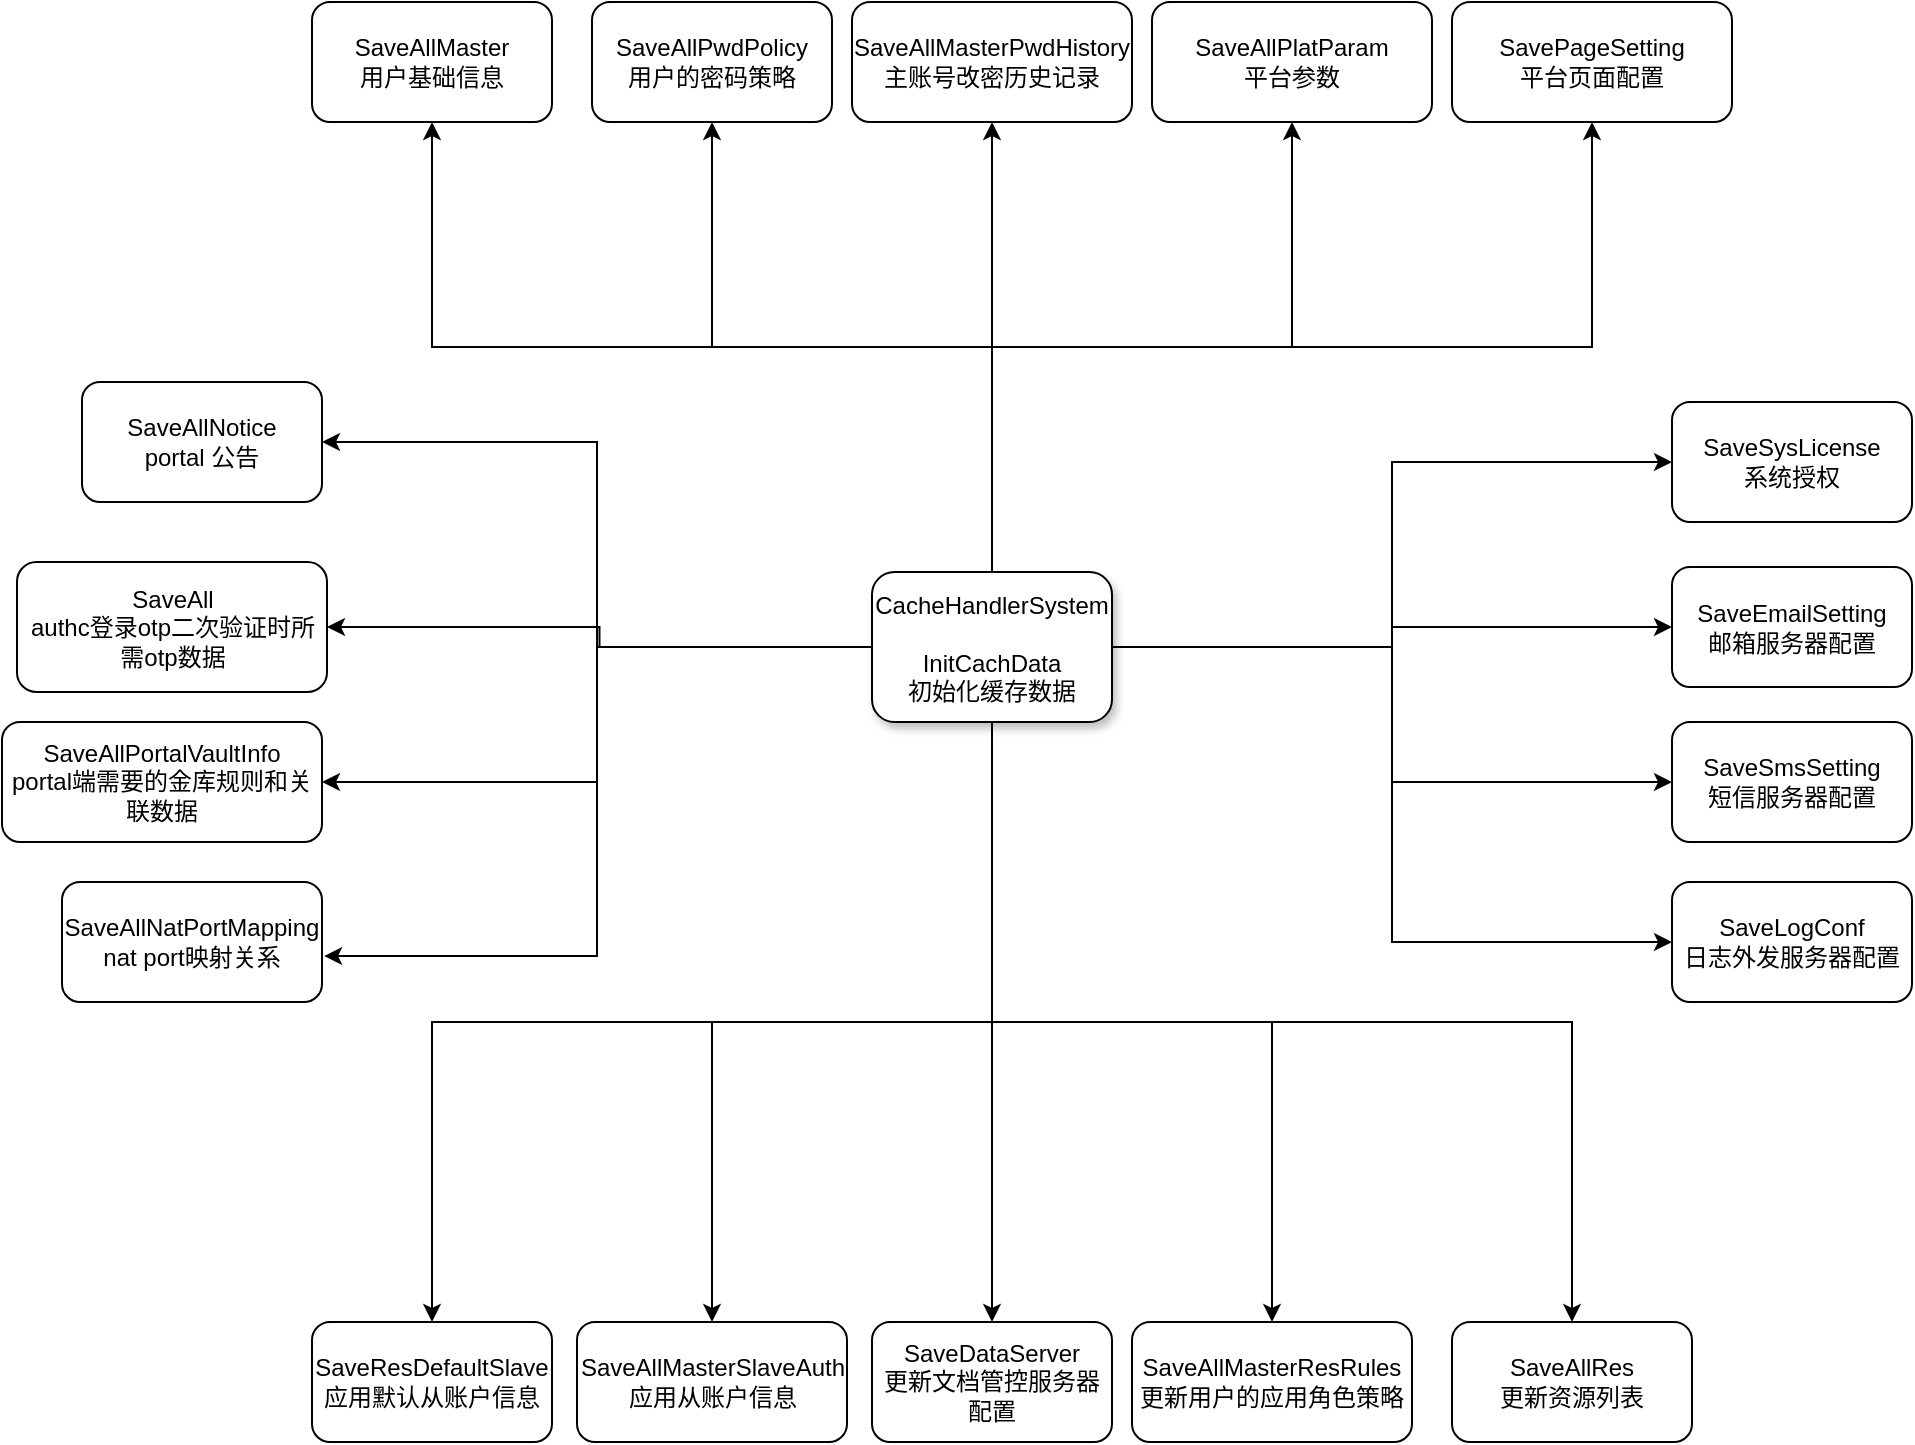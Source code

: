 <mxfile version="20.5.1" type="github">
  <diagram name="Page-1" id="10a91c8b-09ff-31b1-d368-03940ed4cc9e">
    <mxGraphModel dx="1064" dy="784" grid="1" gridSize="10" guides="1" tooltips="1" connect="1" arrows="1" fold="1" page="1" pageScale="1" pageWidth="1100" pageHeight="850" background="none" math="0" shadow="0">
      <root>
        <mxCell id="0" />
        <mxCell id="1" parent="0" />
        <mxCell id="guZS1y_OzkmB-TQ8dY6Z-22" style="edgeStyle=orthogonalEdgeStyle;rounded=0;orthogonalLoop=1;jettySize=auto;html=1;exitX=0.5;exitY=0;exitDx=0;exitDy=0;" edge="1" parent="1" source="62893188c0fa7362-1" target="guZS1y_OzkmB-TQ8dY6Z-3">
          <mxGeometry relative="1" as="geometry" />
        </mxCell>
        <mxCell id="guZS1y_OzkmB-TQ8dY6Z-23" style="edgeStyle=orthogonalEdgeStyle;rounded=0;orthogonalLoop=1;jettySize=auto;html=1;exitX=0.5;exitY=0;exitDx=0;exitDy=0;entryX=0.5;entryY=1;entryDx=0;entryDy=0;" edge="1" parent="1" source="62893188c0fa7362-1" target="guZS1y_OzkmB-TQ8dY6Z-2">
          <mxGeometry relative="1" as="geometry" />
        </mxCell>
        <mxCell id="guZS1y_OzkmB-TQ8dY6Z-24" style="edgeStyle=orthogonalEdgeStyle;rounded=0;orthogonalLoop=1;jettySize=auto;html=1;exitX=0.5;exitY=0;exitDx=0;exitDy=0;entryX=0.5;entryY=1;entryDx=0;entryDy=0;" edge="1" parent="1" source="62893188c0fa7362-1" target="guZS1y_OzkmB-TQ8dY6Z-4">
          <mxGeometry relative="1" as="geometry" />
        </mxCell>
        <mxCell id="guZS1y_OzkmB-TQ8dY6Z-25" style="edgeStyle=orthogonalEdgeStyle;rounded=0;orthogonalLoop=1;jettySize=auto;html=1;exitX=0.5;exitY=0;exitDx=0;exitDy=0;entryX=0.5;entryY=1;entryDx=0;entryDy=0;" edge="1" parent="1" source="62893188c0fa7362-1" target="guZS1y_OzkmB-TQ8dY6Z-5">
          <mxGeometry relative="1" as="geometry" />
        </mxCell>
        <mxCell id="guZS1y_OzkmB-TQ8dY6Z-26" style="edgeStyle=orthogonalEdgeStyle;rounded=0;orthogonalLoop=1;jettySize=auto;html=1;exitX=0.5;exitY=0;exitDx=0;exitDy=0;" edge="1" parent="1" source="62893188c0fa7362-1" target="guZS1y_OzkmB-TQ8dY6Z-1">
          <mxGeometry relative="1" as="geometry" />
        </mxCell>
        <mxCell id="guZS1y_OzkmB-TQ8dY6Z-27" style="edgeStyle=orthogonalEdgeStyle;rounded=0;orthogonalLoop=1;jettySize=auto;html=1;exitX=0.5;exitY=1;exitDx=0;exitDy=0;" edge="1" parent="1" source="62893188c0fa7362-1" target="guZS1y_OzkmB-TQ8dY6Z-14">
          <mxGeometry relative="1" as="geometry">
            <mxPoint x="540" y="370" as="sourcePoint" />
          </mxGeometry>
        </mxCell>
        <mxCell id="guZS1y_OzkmB-TQ8dY6Z-28" style="edgeStyle=orthogonalEdgeStyle;rounded=0;orthogonalLoop=1;jettySize=auto;html=1;exitX=0.5;exitY=1;exitDx=0;exitDy=0;entryX=0.5;entryY=0;entryDx=0;entryDy=0;" edge="1" parent="1" source="62893188c0fa7362-1" target="guZS1y_OzkmB-TQ8dY6Z-13">
          <mxGeometry relative="1" as="geometry" />
        </mxCell>
        <mxCell id="guZS1y_OzkmB-TQ8dY6Z-29" style="edgeStyle=orthogonalEdgeStyle;rounded=0;orthogonalLoop=1;jettySize=auto;html=1;exitX=0.5;exitY=1;exitDx=0;exitDy=0;" edge="1" parent="1" source="62893188c0fa7362-1" target="guZS1y_OzkmB-TQ8dY6Z-12">
          <mxGeometry relative="1" as="geometry" />
        </mxCell>
        <mxCell id="guZS1y_OzkmB-TQ8dY6Z-30" style="edgeStyle=orthogonalEdgeStyle;rounded=0;orthogonalLoop=1;jettySize=auto;html=1;exitX=0.5;exitY=1;exitDx=0;exitDy=0;" edge="1" parent="1" source="62893188c0fa7362-1" target="guZS1y_OzkmB-TQ8dY6Z-11">
          <mxGeometry relative="1" as="geometry" />
        </mxCell>
        <mxCell id="guZS1y_OzkmB-TQ8dY6Z-33" style="edgeStyle=orthogonalEdgeStyle;rounded=0;orthogonalLoop=1;jettySize=auto;html=1;exitX=0.5;exitY=1;exitDx=0;exitDy=0;" edge="1" parent="1" source="62893188c0fa7362-1" target="guZS1y_OzkmB-TQ8dY6Z-10">
          <mxGeometry relative="1" as="geometry" />
        </mxCell>
        <mxCell id="guZS1y_OzkmB-TQ8dY6Z-34" style="edgeStyle=orthogonalEdgeStyle;rounded=0;orthogonalLoop=1;jettySize=auto;html=1;exitX=0;exitY=0.5;exitDx=0;exitDy=0;entryX=1;entryY=0.5;entryDx=0;entryDy=0;" edge="1" parent="1" source="62893188c0fa7362-1" target="guZS1y_OzkmB-TQ8dY6Z-18">
          <mxGeometry relative="1" as="geometry" />
        </mxCell>
        <mxCell id="guZS1y_OzkmB-TQ8dY6Z-35" style="edgeStyle=orthogonalEdgeStyle;rounded=0;orthogonalLoop=1;jettySize=auto;html=1;exitX=1;exitY=0.5;exitDx=0;exitDy=0;" edge="1" parent="1" source="62893188c0fa7362-1" target="guZS1y_OzkmB-TQ8dY6Z-7">
          <mxGeometry relative="1" as="geometry" />
        </mxCell>
        <mxCell id="guZS1y_OzkmB-TQ8dY6Z-36" style="edgeStyle=orthogonalEdgeStyle;rounded=0;orthogonalLoop=1;jettySize=auto;html=1;exitX=0;exitY=0.5;exitDx=0;exitDy=0;entryX=1;entryY=0.5;entryDx=0;entryDy=0;" edge="1" parent="1" source="62893188c0fa7362-1" target="guZS1y_OzkmB-TQ8dY6Z-19">
          <mxGeometry relative="1" as="geometry" />
        </mxCell>
        <mxCell id="guZS1y_OzkmB-TQ8dY6Z-37" style="edgeStyle=orthogonalEdgeStyle;rounded=0;orthogonalLoop=1;jettySize=auto;html=1;exitX=0;exitY=0.5;exitDx=0;exitDy=0;entryX=1;entryY=0.5;entryDx=0;entryDy=0;" edge="1" parent="1" source="62893188c0fa7362-1" target="guZS1y_OzkmB-TQ8dY6Z-16">
          <mxGeometry relative="1" as="geometry" />
        </mxCell>
        <mxCell id="guZS1y_OzkmB-TQ8dY6Z-38" style="edgeStyle=orthogonalEdgeStyle;rounded=0;orthogonalLoop=1;jettySize=auto;html=1;exitX=0;exitY=0.5;exitDx=0;exitDy=0;entryX=1.008;entryY=0.617;entryDx=0;entryDy=0;entryPerimeter=0;" edge="1" parent="1" source="62893188c0fa7362-1" target="guZS1y_OzkmB-TQ8dY6Z-15">
          <mxGeometry relative="1" as="geometry" />
        </mxCell>
        <mxCell id="guZS1y_OzkmB-TQ8dY6Z-39" style="edgeStyle=orthogonalEdgeStyle;rounded=0;orthogonalLoop=1;jettySize=auto;html=1;exitX=1;exitY=0.5;exitDx=0;exitDy=0;entryX=0;entryY=0.5;entryDx=0;entryDy=0;" edge="1" parent="1" source="62893188c0fa7362-1" target="guZS1y_OzkmB-TQ8dY6Z-6">
          <mxGeometry relative="1" as="geometry" />
        </mxCell>
        <mxCell id="guZS1y_OzkmB-TQ8dY6Z-40" style="edgeStyle=orthogonalEdgeStyle;rounded=0;orthogonalLoop=1;jettySize=auto;html=1;exitX=1;exitY=0.5;exitDx=0;exitDy=0;entryX=0;entryY=0.5;entryDx=0;entryDy=0;" edge="1" parent="1" source="62893188c0fa7362-1" target="guZS1y_OzkmB-TQ8dY6Z-8">
          <mxGeometry relative="1" as="geometry" />
        </mxCell>
        <mxCell id="guZS1y_OzkmB-TQ8dY6Z-41" style="edgeStyle=orthogonalEdgeStyle;rounded=0;orthogonalLoop=1;jettySize=auto;html=1;exitX=1;exitY=0.5;exitDx=0;exitDy=0;entryX=0;entryY=0.5;entryDx=0;entryDy=0;" edge="1" parent="1" source="62893188c0fa7362-1" target="guZS1y_OzkmB-TQ8dY6Z-9">
          <mxGeometry relative="1" as="geometry" />
        </mxCell>
        <mxCell id="62893188c0fa7362-1" value="&lt;span style=&quot;font-family: Helvetica;&quot;&gt;CacheHandlerSystem&lt;br&gt;&lt;br&gt;InitCachData&lt;/span&gt;&lt;br style=&quot;font-family: Helvetica;&quot;&gt;&lt;span style=&quot;font-family: Helvetica;&quot;&gt;初始化缓存数据&lt;/span&gt;" style="whiteSpace=wrap;html=1;rounded=1;shadow=1;labelBackgroundColor=none;strokeWidth=1;fontFamily=Verdana;fontSize=12;align=center;" parent="1" vertex="1">
          <mxGeometry x="480" y="335" width="120" height="75" as="geometry" />
        </mxCell>
        <mxCell id="guZS1y_OzkmB-TQ8dY6Z-1" value="SaveAllMaster&lt;br&gt;用户基础信息" style="rounded=1;whiteSpace=wrap;html=1;" vertex="1" parent="1">
          <mxGeometry x="200" y="50" width="120" height="60" as="geometry" />
        </mxCell>
        <mxCell id="guZS1y_OzkmB-TQ8dY6Z-2" value="SaveAllPwdPolicy&lt;br&gt;用户的密码策略" style="rounded=1;whiteSpace=wrap;html=1;" vertex="1" parent="1">
          <mxGeometry x="340" y="50" width="120" height="60" as="geometry" />
        </mxCell>
        <mxCell id="guZS1y_OzkmB-TQ8dY6Z-3" value="SaveAllMasterPwdHistory&lt;br&gt;主账号改密历史记录" style="rounded=1;whiteSpace=wrap;html=1;" vertex="1" parent="1">
          <mxGeometry x="470" y="50" width="140" height="60" as="geometry" />
        </mxCell>
        <mxCell id="guZS1y_OzkmB-TQ8dY6Z-4" value="SaveAllPlatParam&lt;br&gt;平台参数" style="rounded=1;whiteSpace=wrap;html=1;" vertex="1" parent="1">
          <mxGeometry x="620" y="50" width="140" height="60" as="geometry" />
        </mxCell>
        <mxCell id="guZS1y_OzkmB-TQ8dY6Z-5" value="SavePageSetting&lt;br&gt;平台页面配置" style="rounded=1;whiteSpace=wrap;html=1;" vertex="1" parent="1">
          <mxGeometry x="770" y="50" width="140" height="60" as="geometry" />
        </mxCell>
        <mxCell id="guZS1y_OzkmB-TQ8dY6Z-6" value="SaveSysLicense&lt;br&gt;系统授权" style="rounded=1;whiteSpace=wrap;html=1;" vertex="1" parent="1">
          <mxGeometry x="880" y="250" width="120" height="60" as="geometry" />
        </mxCell>
        <mxCell id="guZS1y_OzkmB-TQ8dY6Z-7" value="SaveEmailSetting&lt;br&gt;邮箱服务器配置" style="rounded=1;whiteSpace=wrap;html=1;" vertex="1" parent="1">
          <mxGeometry x="880" y="332.5" width="120" height="60" as="geometry" />
        </mxCell>
        <mxCell id="guZS1y_OzkmB-TQ8dY6Z-8" value="SaveSmsSetting&lt;br&gt;短信服务器配置" style="rounded=1;whiteSpace=wrap;html=1;" vertex="1" parent="1">
          <mxGeometry x="880" y="410" width="120" height="60" as="geometry" />
        </mxCell>
        <mxCell id="guZS1y_OzkmB-TQ8dY6Z-9" value="SaveLogConf&lt;br&gt;日志外发服务器配置" style="rounded=1;whiteSpace=wrap;html=1;" vertex="1" parent="1">
          <mxGeometry x="880" y="490" width="120" height="60" as="geometry" />
        </mxCell>
        <mxCell id="guZS1y_OzkmB-TQ8dY6Z-10" value="SaveAllRes&lt;br&gt;更新资源列表" style="rounded=1;whiteSpace=wrap;html=1;" vertex="1" parent="1">
          <mxGeometry x="770" y="710" width="120" height="60" as="geometry" />
        </mxCell>
        <mxCell id="guZS1y_OzkmB-TQ8dY6Z-11" value="SaveAllMasterResRules&lt;br&gt;更新用户的应用角色策略" style="rounded=1;whiteSpace=wrap;html=1;" vertex="1" parent="1">
          <mxGeometry x="610" y="710" width="140" height="60" as="geometry" />
        </mxCell>
        <mxCell id="guZS1y_OzkmB-TQ8dY6Z-12" value="SaveDataServer&lt;br&gt;更新文档管控服务器配置" style="rounded=1;whiteSpace=wrap;html=1;" vertex="1" parent="1">
          <mxGeometry x="480" y="710" width="120" height="60" as="geometry" />
        </mxCell>
        <mxCell id="guZS1y_OzkmB-TQ8dY6Z-13" value="SaveAllMasterSlaveAuth&lt;br&gt;应用从账户信息" style="rounded=1;whiteSpace=wrap;html=1;" vertex="1" parent="1">
          <mxGeometry x="332.5" y="710" width="135" height="60" as="geometry" />
        </mxCell>
        <mxCell id="guZS1y_OzkmB-TQ8dY6Z-14" value="SaveResDefaultSlave&lt;br&gt;应用默认从账户信息" style="rounded=1;whiteSpace=wrap;html=1;" vertex="1" parent="1">
          <mxGeometry x="200" y="710" width="120" height="60" as="geometry" />
        </mxCell>
        <mxCell id="guZS1y_OzkmB-TQ8dY6Z-15" value="SaveAllNatPortMapping&lt;br&gt;nat port映射关系" style="rounded=1;whiteSpace=wrap;html=1;" vertex="1" parent="1">
          <mxGeometry x="75" y="490" width="130" height="60" as="geometry" />
        </mxCell>
        <mxCell id="guZS1y_OzkmB-TQ8dY6Z-16" value="SaveAllPortalVaultInfo&lt;br&gt;portal端需要的金库规则和关联数据" style="rounded=1;whiteSpace=wrap;html=1;" vertex="1" parent="1">
          <mxGeometry x="45" y="410" width="160" height="60" as="geometry" />
        </mxCell>
        <mxCell id="guZS1y_OzkmB-TQ8dY6Z-18" value="SaveAll&lt;br&gt;authc登录otp二次验证时所需otp数据" style="rounded=1;whiteSpace=wrap;html=1;" vertex="1" parent="1">
          <mxGeometry x="52.5" y="330" width="155" height="65" as="geometry" />
        </mxCell>
        <mxCell id="guZS1y_OzkmB-TQ8dY6Z-19" value="SaveAllNotice&lt;br&gt;portal 公告" style="rounded=1;whiteSpace=wrap;html=1;" vertex="1" parent="1">
          <mxGeometry x="85" y="240" width="120" height="60" as="geometry" />
        </mxCell>
      </root>
    </mxGraphModel>
  </diagram>
</mxfile>

